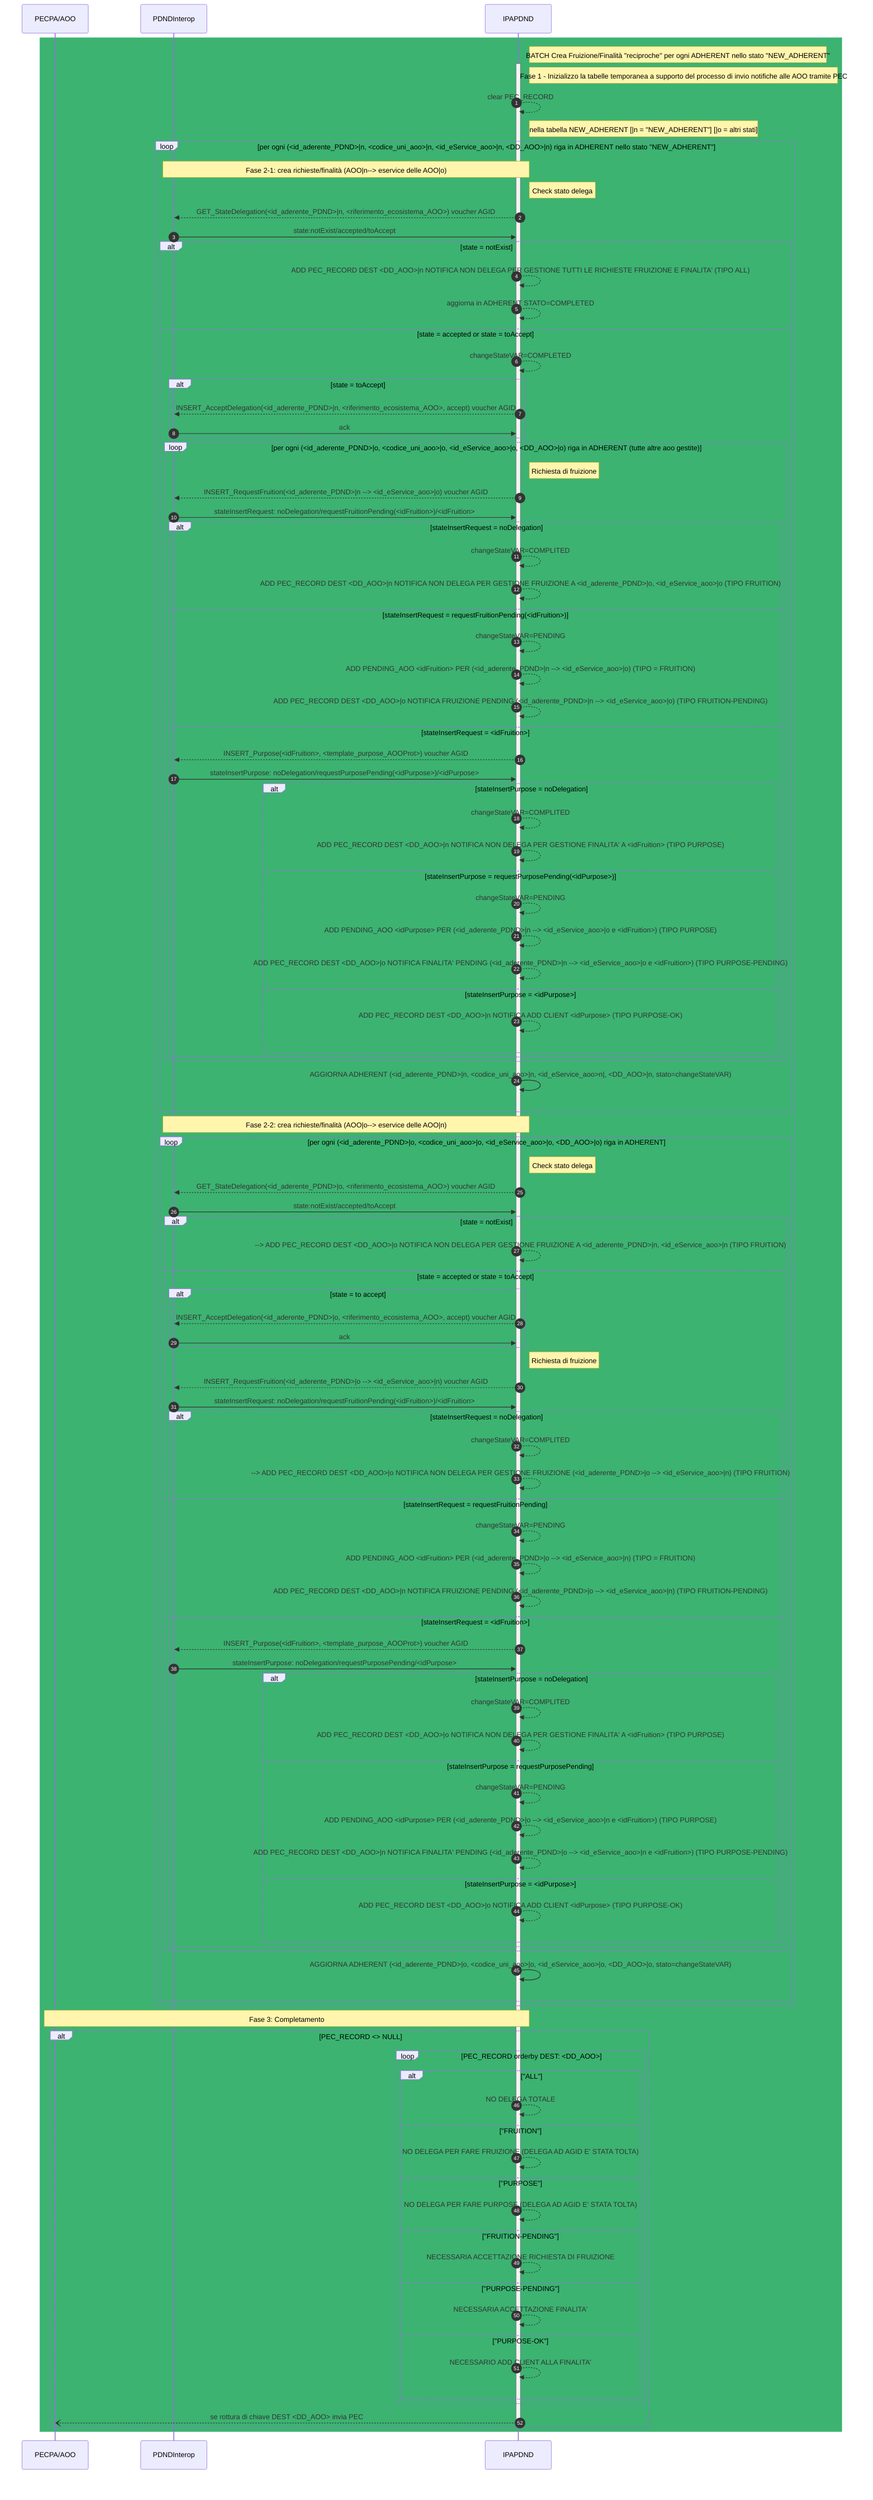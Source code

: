 sequenceDiagram
    
participant PECPA/AOO     
participant PDNDInterop     
participant IPAPDND 

autonumber

    rect rgb(60,179,113)
    note right of IPAPDND: BATCH Crea Fruizione/Finalità "reciproche" per ogni ADHERENT nello stato "NEW_ADHERENT"

    activate IPAPDND         

    note right of IPAPDND: Fase 1 - Inizializzo la tabelle temporanea a supporto del processo di invio notifiche alle AOO tramite PEC  
    IPAPDND -->> IPAPDND: clear PEC_RECORD                  
    
    note right of IPAPDND: nella tabella NEW_ADHERENT [|n = "NEW_ADHERENT"] [|o = altri stati]
    
    loop per ogni (<id_aderente_PDND>|n, <codice_uni_aoo>|n, <id_eService_aoo>|n, <DD_AOO>|n) riga in ADHERENT nello stato "NEW_ADHERENT"
        
        note over IPAPDND,PDNDInterop: Fase 2-1: crea richieste/finalità (AOO|n--> eservice delle AOO|o)
        note right of IPAPDND: Check stato delega

        IPAPDND -->> PDNDInterop: GET_StateDelegation(<id_aderente_PDND>|n, <riferimento_ecosistema_AOO>) voucher AGID
        PDNDInterop ->> IPAPDND: state:notExist/accepted/toAccept

        alt state = notExist
            IPAPDND -->> IPAPDND: ADD PEC_RECORD DEST <DD_AOO>|n NOTIFICA NON DELEGA PER GESTIONE TUTTI LE RICHIESTE FRUIZIONE E FINALITA' (TIPO ALL)
            IPAPDND -->> IPAPDND: aggiorna in ADHERENT STATO=COMPLETED             
        
        else state = accepted or state = toAccept

            IPAPDND -->> IPAPDND: changeStateVAR=COMPLETED
            
            alt state = toAccept                                                
                IPAPDND -->> PDNDInterop: INSERT_AcceptDelegation(<id_aderente_PDND>|n, <riferimento_ecosistema_AOO>, accept) voucher AGID                   
                PDNDInterop ->> IPAPDND: ack                        
            end
            
            loop per ogni (<id_aderente_PDND>|o, <codice_uni_aoo>|o, <id_eService_aoo>|o, <DD_AOO>|o) riga in ADHERENT (tutte altre aoo gestite)

                note right of IPAPDND: Richiesta di fruizione
                IPAPDND -->> PDNDInterop: INSERT_RequestFruition(<id_aderente_PDND>|n --> <id_eService_aoo>|o) voucher AGID
                PDNDInterop ->> IPAPDND: stateInsertRequest: noDelegation/requestFruitionPending(<idFruition>)/<idFruition>

                alt stateInsertRequest = noDelegation
				    IPAPDND -->> IPAPDND: changeStateVAR=COMPLITED 
                    IPAPDND -->> IPAPDND: ADD PEC_RECORD DEST <DD_AOO>|n NOTIFICA NON DELEGA PER GESTIONE FRUIZIONE A <id_aderente_PDND>|o, <id_eService_aoo>|o (TIPO FRUITION)
                
                else stateInsertRequest = requestFruitionPending(<idFruition>)
                    IPAPDND -->> IPAPDND: changeStateVAR=PENDING
                    IPAPDND -->> IPAPDND: ADD PENDING_AOO <idFruition> PER (<id_aderente_PDND>|n --> <id_eService_aoo>|o) (TIPO = FRUITION)
                    IPAPDND -->> IPAPDND: ADD PEC_RECORD DEST <DD_AOO>|o NOTIFICA FRUIZIONE PENDING (<id_aderente_PDND>|n --> <id_eService_aoo>|o) (TIPO FRUITION-PENDING)
                
                else stateInsertRequest = <idFruition>
                    IPAPDND -->> PDNDInterop: INSERT_Purpose(<idFruition>, <template_purpose_AOOProt>) voucher AGID
                    PDNDInterop ->> IPAPDND: stateInsertPurpose: noDelegation/requestPurposePending(<idPurpose>)/<idPurpose>

                    alt stateInsertPurpose = noDelegation
                        IPAPDND -->> IPAPDND: changeStateVAR=COMPLITED
                        IPAPDND -->> IPAPDND: ADD PEC_RECORD DEST <DD_AOO>|n NOTIFICA NON DELEGA PER GESTIONE FINALITA' A <idFruition> (TIPO PURPOSE)
                    
                    else stateInsertPurpose = requestPurposePending(<idPurpose>)
                        IPAPDND -->> IPAPDND: changeStateVAR=PENDING
                        IPAPDND -->> IPAPDND: ADD PENDING_AOO <idPurpose> PER (<id_aderente_PDND>|n --> <id_eService_aoo>|o e <idFruition>) (TIPO PURPOSE)
                        IPAPDND -->> IPAPDND: ADD PEC_RECORD DEST <DD_AOO>|o NOTIFICA FINALITA' PENDING (<id_aderente_PDND>|n --> <id_eService_aoo>|o e <idFruition>) (TIPO PURPOSE-PENDING)
                    
                    else stateInsertPurpose = <idPurpose>
                        IPAPDND -->> IPAPDND: ADD PEC_RECORD DEST <DD_AOO>|n NOTIFICA ADD CLIENT <idPurpose> (TIPO PURPOSE-OK)
                    end
                end                                         
            end

            IPAPDND ->> IPAPDND: AGGIORNA ADHERENT (<id_aderente_PDND>|n, <codice_uni_aoo>|n, <id_eService_aoo>n|, <DD_AOO>|n, stato=changeStateVAR) 
        end

        note over IPAPDND,PDNDInterop: Fase 2-2: crea richieste/finalità (AOO|o--> eservice delle AOO|n)
            
        loop per ogni (<id_aderente_PDND>|o, <codice_uni_aoo>|o, <id_eService_aoo>|o, <DD_AOO>|o) riga in ADHERENT

            note right of IPAPDND: Check stato delega

            IPAPDND -->> PDNDInterop: GET_StateDelegation(<id_aderente_PDND>|o, <riferimento_ecosistema_AOO>) voucher AGID
            PDNDInterop ->> IPAPDND: state:notExist/accepted/toAccept

            alt state = notExist
                IPAPDND -->> IPAPDND: --> ADD PEC_RECORD DEST <DD_AOO>|o NOTIFICA NON DELEGA PER GESTIONE FRUIZIONE A <id_aderente_PDND>|n, <id_eService_aoo>|n (TIPO FRUITION)
                
            else state = accepted or state = toAccept 
            
                alt state = to accept                                              
                    IPAPDND -->> PDNDInterop: INSERT_AcceptDelegation(<id_aderente_PDND>|o, <riferimento_ecosistema_AOO>, accept) voucher AGID                    
                    PDNDInterop ->> IPAPDND: ack                        
                end

                note right of IPAPDND: Richiesta di fruizione
                IPAPDND -->> PDNDInterop: INSERT_RequestFruition(<id_aderente_PDND>|o --> <id_eService_aoo>|n) voucher AGID
                PDNDInterop ->> IPAPDND: stateInsertRequest: noDelegation/requestFruitionPending(<idFruition>)/<idFruition>

                alt stateInsertRequest = noDelegation
				    IPAPDND -->> IPAPDND: changeStateVAR=COMPLITED
                    IPAPDND -->> IPAPDND: --> ADD PEC_RECORD DEST <DD_AOO>|o NOTIFICA NON DELEGA PER GESTIONE FRUIZIONE (<id_aderente_PDND>|o --> <id_eService_aoo>|n) (TIPO FRUITION)
                    
                else stateInsertRequest = requestFruitionPending
                    IPAPDND -->> IPAPDND: changeStateVAR=PENDING
                    IPAPDND -->> IPAPDND: ADD PENDING_AOO <idFruition> PER (<id_aderente_PDND>|o --> <id_eService_aoo>|n) (TIPO = FRUITION)
                    IPAPDND -->> IPAPDND: ADD PEC_RECORD DEST <DD_AOO>|n NOTIFICA FRUIZIONE PENDING (<id_aderente_PDND>|o --> <id_eService_aoo>|n) (TIPO FRUITION-PENDING)
                
                else stateInsertRequest = <idFruition>
                    IPAPDND -->> PDNDInterop: INSERT_Purpose(<idFruition>, <template_purpose_AOOProt>) voucher AGID
                    PDNDInterop ->> IPAPDND: stateInsertPurpose: noDelegation/requestPurposePending/<idPurpose>

                    alt stateInsertPurpose = noDelegation
					    IPAPDND -->> IPAPDND: changeStateVAR=COMPLITED
                        IPAPDND -->> IPAPDND: ADD PEC_RECORD DEST <DD_AOO>|o NOTIFICA NON DELEGA PER GESTIONE FINALITA' A <idFruition> (TIPO PURPOSE)
              
                    else stateInsertPurpose = requestPurposePending
                        IPAPDND -->> IPAPDND: changeStateVAR=PENDING
                        IPAPDND -->> IPAPDND: ADD PENDING_AOO <idPurpose> PER (<id_aderente_PDND>|o --> <id_eService_aoo>|n e <idFruition>) (TIPO PURPOSE)
                        IPAPDND -->> IPAPDND: ADD PEC_RECORD DEST <DD_AOO>|n NOTIFICA FINALITA' PENDING (<id_aderente_PDND>|o --> <id_eService_aoo>|n e <idFruition>) (TIPO PURPOSE-PENDING)
                    
                    else stateInsertPurpose = <idPurpose>
                        IPAPDND -->> IPAPDND: ADD PEC_RECORD DEST <DD_AOO>|o NOTIFICA ADD CLIENT <idPurpose> (TIPO PURPOSE-OK)

                    end
                end                     
            end
            IPAPDND ->> IPAPDND: AGGIORNA ADHERENT (<id_aderente_PDND>|o, <codice_uni_aoo>|o, <id_eService_aoo>|o, <DD_AOO>|o, stato=changeStateVAR) 
        end
    
    end
  
    note over PECPA/AOO,IPAPDND: Fase 3: Completamento

    alt PEC_RECORD <> NULL
        loop PEC_RECORD orderby DEST: <DD_AOO>
            alt "ALL"
                IPAPDND -->> IPAPDND: NO DELEGA TOTALE        
            else "FRUITION"
                IPAPDND -->> IPAPDND: NO DELEGA PER FARE FRUIZIONE (DELEGA AD AGID E' STATA TOLTA)       
            else "PURPOSE"
                IPAPDND -->> IPAPDND: NO DELEGA PER FARE PURPOSE (DELEGA AD AGID E' STATA TOLTA)
            else "FRUITION-PENDING"
                IPAPDND -->> IPAPDND: NECESSARIA ACCETTAZIONE RICHIESTA DI FRUIZIONE
            else "PURPOSE-PENDING"
                IPAPDND -->> IPAPDND: NECESSARIA ACCETTAZIONE FINALITA'
            else "PURPOSE-OK"
                IPAPDND -->> IPAPDND: NECESSARIO ADD CLIENT ALLA FINALITA'
            end 
        end
        IPAPDND --) PECPA/AOO: se rottura di chiave DEST <DD_AOO> invia PEC
    end         
    
    deactivate IPAPDND
end